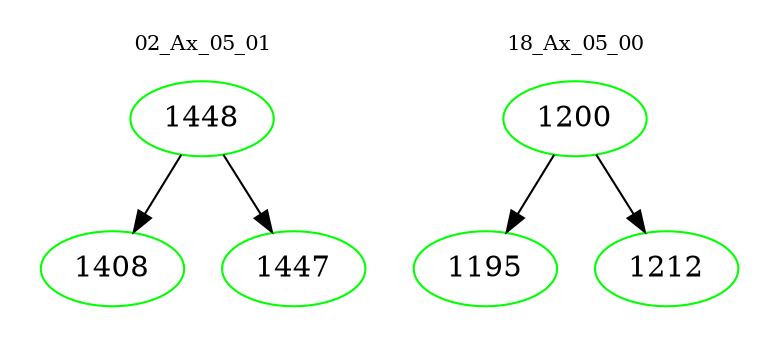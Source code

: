digraph{
subgraph cluster_0 {
color = white
label = "02_Ax_05_01";
fontsize=10;
T0_1448 [label="1448", color="green"]
T0_1448 -> T0_1408 [color="black"]
T0_1408 [label="1408", color="green"]
T0_1448 -> T0_1447 [color="black"]
T0_1447 [label="1447", color="green"]
}
subgraph cluster_1 {
color = white
label = "18_Ax_05_00";
fontsize=10;
T1_1200 [label="1200", color="green"]
T1_1200 -> T1_1195 [color="black"]
T1_1195 [label="1195", color="green"]
T1_1200 -> T1_1212 [color="black"]
T1_1212 [label="1212", color="green"]
}
}
